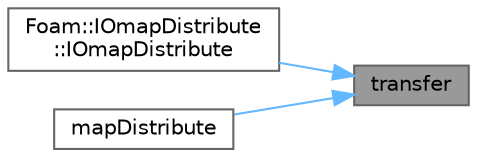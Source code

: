 digraph "transfer"
{
 // LATEX_PDF_SIZE
  bgcolor="transparent";
  edge [fontname=Helvetica,fontsize=10,labelfontname=Helvetica,labelfontsize=10];
  node [fontname=Helvetica,fontsize=10,shape=box,height=0.2,width=0.4];
  rankdir="RL";
  Node1 [id="Node000001",label="transfer",height=0.2,width=0.4,color="gray40", fillcolor="grey60", style="filled", fontcolor="black",tooltip=" "];
  Node1 -> Node2 [id="edge1_Node000001_Node000002",dir="back",color="steelblue1",style="solid",tooltip=" "];
  Node2 [id="Node000002",label="Foam::IOmapDistribute\l::IOmapDistribute",height=0.2,width=0.4,color="grey40", fillcolor="white", style="filled",URL="$classFoam_1_1IOmapDistribute.html#ae604c2f8353555eb56edf70ed50af20f",tooltip=" "];
  Node1 -> Node3 [id="edge2_Node000001_Node000003",dir="back",color="steelblue1",style="solid",tooltip=" "];
  Node3 [id="Node000003",label="mapDistribute",height=0.2,width=0.4,color="grey40", fillcolor="white", style="filled",URL="$classFoam_1_1mapDistribute.html#a83d23bd2f77b2585980df2615c6bccfc",tooltip=" "];
}
